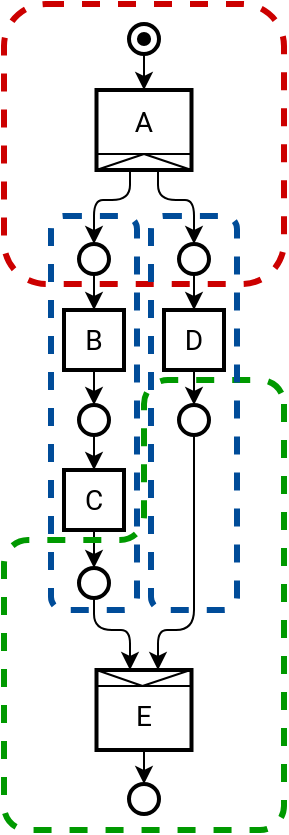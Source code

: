 <mxfile version="21.6.8" type="device">
  <diagram name="Page-1" id="4mFLurpTBYpLGZBFoFjS">
    <mxGraphModel dx="1050" dy="734" grid="1" gridSize="10" guides="1" tooltips="1" connect="1" arrows="1" fold="1" page="1" pageScale="1" pageWidth="1169" pageHeight="827" math="0" shadow="0">
      <root>
        <mxCell id="0" />
        <mxCell id="1" parent="0" />
        <mxCell id="EPWNQqzs6HS5Ejlk-h2a-3" style="edgeStyle=orthogonalEdgeStyle;rounded=0;orthogonalLoop=1;jettySize=auto;html=1;exitX=0.5;exitY=1;exitDx=0;exitDy=0;entryX=0.5;entryY=0;entryDx=0;entryDy=0;" parent="1" source="cye6MK2p7TntERCzml5D-4" target="EPWNQqzs6HS5Ejlk-h2a-2" edge="1">
          <mxGeometry relative="1" as="geometry" />
        </mxCell>
        <mxCell id="EPWNQqzs6HS5Ejlk-h2a-5" style="edgeStyle=orthogonalEdgeStyle;rounded=0;orthogonalLoop=1;jettySize=auto;html=1;exitX=0.5;exitY=1;exitDx=0;exitDy=0;entryX=0.5;entryY=0;entryDx=0;entryDy=0;" parent="1" source="cye6MK2p7TntERCzml5D-12" target="cye6MK2p7TntERCzml5D-4" edge="1">
          <mxGeometry relative="1" as="geometry" />
        </mxCell>
        <mxCell id="cye6MK2p7TntERCzml5D-12" value="" style="ellipse;whiteSpace=wrap;html=1;aspect=fixed;strokeWidth=2;container=0;fillColor=none;fontSize=14;" parent="1" vertex="1">
          <mxGeometry x="167.5" y="327" width="15" height="15" as="geometry" />
        </mxCell>
        <mxCell id="EPWNQqzs6HS5Ejlk-h2a-8" style="edgeStyle=orthogonalEdgeStyle;rounded=0;orthogonalLoop=1;jettySize=auto;html=1;exitX=0.5;exitY=1;exitDx=0;exitDy=0;entryX=0.5;entryY=0;entryDx=0;entryDy=0;" parent="1" source="cye6MK2p7TntERCzml5D-16" target="EPWNQqzs6HS5Ejlk-h2a-7" edge="1">
          <mxGeometry relative="1" as="geometry" />
        </mxCell>
        <mxCell id="EPWNQqzs6HS5Ejlk-h2a-6" style="edgeStyle=orthogonalEdgeStyle;rounded=0;orthogonalLoop=1;jettySize=auto;html=1;exitX=0.5;exitY=1;exitDx=0;exitDy=0;entryX=0.5;entryY=0;entryDx=0;entryDy=0;" parent="1" source="cye6MK2p7TntERCzml5D-18" target="cye6MK2p7TntERCzml5D-16" edge="1">
          <mxGeometry relative="1" as="geometry" />
        </mxCell>
        <mxCell id="cye6MK2p7TntERCzml5D-18" value="" style="ellipse;whiteSpace=wrap;html=1;aspect=fixed;strokeWidth=2;container=0;fillColor=none;fontSize=14;" parent="1" vertex="1">
          <mxGeometry x="217.5" y="327" width="15" height="15" as="geometry" />
        </mxCell>
        <mxCell id="E7yGzgBvUtQ9FLXrXzto-1" value="" style="group;fontSize=14;" parent="1" vertex="1" connectable="0">
          <mxGeometry x="192.5" y="221" width="20" height="20" as="geometry" />
        </mxCell>
        <mxCell id="cye6MK2p7TntERCzml5D-1" value="" style="ellipse;whiteSpace=wrap;html=1;aspect=fixed;strokeWidth=2;container=0;fillColor=none;fontSize=14;" parent="E7yGzgBvUtQ9FLXrXzto-1" vertex="1">
          <mxGeometry y="-4" width="15" height="15" as="geometry" />
        </mxCell>
        <mxCell id="cye6MK2p7TntERCzml5D-2" value="" style="ellipse;whiteSpace=wrap;html=1;aspect=fixed;fillColor=#000000;fontSize=14;" parent="E7yGzgBvUtQ9FLXrXzto-1" vertex="1">
          <mxGeometry x="4.47" y="0.46" width="6.07" height="6.07" as="geometry" />
        </mxCell>
        <mxCell id="EPWNQqzs6HS5Ejlk-h2a-10" style="edgeStyle=orthogonalEdgeStyle;rounded=0;orthogonalLoop=1;jettySize=auto;html=1;exitX=0.5;exitY=1;exitDx=0;exitDy=0;entryX=0.5;entryY=0;entryDx=0;entryDy=0;" parent="1" source="EPWNQqzs6HS5Ejlk-h2a-1" target="EPWNQqzs6HS5Ejlk-h2a-9" edge="1">
          <mxGeometry relative="1" as="geometry" />
        </mxCell>
        <mxCell id="EPWNQqzs6HS5Ejlk-h2a-1" value="C" style="rounded=0;whiteSpace=wrap;html=1;strokeWidth=2;fontFamily=Roboto;fillColor=none;fontSize=14;" parent="1" vertex="1">
          <mxGeometry x="160" y="440" width="30" height="30" as="geometry" />
        </mxCell>
        <mxCell id="EPWNQqzs6HS5Ejlk-h2a-4" style="edgeStyle=orthogonalEdgeStyle;rounded=0;orthogonalLoop=1;jettySize=auto;html=1;exitX=0.5;exitY=1;exitDx=0;exitDy=0;entryX=0.5;entryY=0;entryDx=0;entryDy=0;" parent="1" source="EPWNQqzs6HS5Ejlk-h2a-2" target="EPWNQqzs6HS5Ejlk-h2a-1" edge="1">
          <mxGeometry relative="1" as="geometry" />
        </mxCell>
        <mxCell id="EPWNQqzs6HS5Ejlk-h2a-2" value="" style="ellipse;whiteSpace=wrap;html=1;aspect=fixed;strokeWidth=2;container=0;fillColor=none;fontSize=14;" parent="1" vertex="1">
          <mxGeometry x="167.5" y="407.5" width="15" height="15" as="geometry" />
        </mxCell>
        <mxCell id="EPWNQqzs6HS5Ejlk-h2a-30" style="edgeStyle=orthogonalEdgeStyle;rounded=1;orthogonalLoop=1;jettySize=auto;html=1;exitX=0.5;exitY=1;exitDx=0;exitDy=0;" parent="1" edge="1">
          <mxGeometry relative="1" as="geometry">
            <mxPoint x="207" y="540" as="targetPoint" />
            <mxPoint x="225" y="422.5" as="sourcePoint" />
            <Array as="points">
              <mxPoint x="225" y="520" />
              <mxPoint x="207" y="520" />
            </Array>
          </mxGeometry>
        </mxCell>
        <mxCell id="EPWNQqzs6HS5Ejlk-h2a-7" value="" style="ellipse;whiteSpace=wrap;html=1;aspect=fixed;strokeWidth=2;container=0;fillColor=none;fontSize=14;" parent="1" vertex="1">
          <mxGeometry x="217.5" y="407.5" width="15" height="15" as="geometry" />
        </mxCell>
        <mxCell id="EPWNQqzs6HS5Ejlk-h2a-29" style="edgeStyle=orthogonalEdgeStyle;rounded=1;orthogonalLoop=1;jettySize=auto;html=1;exitX=0.5;exitY=1;exitDx=0;exitDy=0;" parent="1" source="EPWNQqzs6HS5Ejlk-h2a-9" edge="1">
          <mxGeometry relative="1" as="geometry">
            <mxPoint x="193" y="540" as="targetPoint" />
            <Array as="points">
              <mxPoint x="175" y="520" />
              <mxPoint x="193" y="520" />
            </Array>
          </mxGeometry>
        </mxCell>
        <mxCell id="EPWNQqzs6HS5Ejlk-h2a-9" value="" style="ellipse;whiteSpace=wrap;html=1;aspect=fixed;strokeWidth=2;container=0;fillColor=none;fontSize=14;" parent="1" vertex="1">
          <mxGeometry x="167.5" y="489" width="15" height="15" as="geometry" />
        </mxCell>
        <mxCell id="EPWNQqzs6HS5Ejlk-h2a-19" style="orthogonalLoop=1;jettySize=auto;html=1;entryX=0.5;entryY=0;entryDx=0;entryDy=0;startSize=6;jumpSize=6;rounded=1;edgeStyle=orthogonalEdgeStyle;" parent="1" target="cye6MK2p7TntERCzml5D-12" edge="1">
          <mxGeometry relative="1" as="geometry">
            <mxPoint x="188.148" y="310" as="targetPoint" />
            <mxPoint x="193" y="290" as="sourcePoint" />
            <Array as="points">
              <mxPoint x="193" y="290" />
              <mxPoint x="193" y="305" />
              <mxPoint x="175" y="305" />
            </Array>
          </mxGeometry>
        </mxCell>
        <mxCell id="EPWNQqzs6HS5Ejlk-h2a-21" style="edgeStyle=orthogonalEdgeStyle;rounded=1;orthogonalLoop=1;jettySize=auto;html=1;entryX=0.5;entryY=0;entryDx=0;entryDy=0;" parent="1" target="cye6MK2p7TntERCzml5D-18" edge="1">
          <mxGeometry relative="1" as="geometry">
            <mxPoint x="207" y="290" as="sourcePoint" />
            <Array as="points">
              <mxPoint x="207" y="305" />
              <mxPoint x="225" y="305" />
            </Array>
          </mxGeometry>
        </mxCell>
        <mxCell id="EPWNQqzs6HS5Ejlk-h2a-11" value="A" style="rounded=0;whiteSpace=wrap;html=1;strokeWidth=2;fontFamily=Roboto;fillColor=none;fontSize=14;spacing=3;verticalAlign=top;" parent="1" vertex="1">
          <mxGeometry x="176.25" y="250" width="47.5" height="40" as="geometry" />
        </mxCell>
        <mxCell id="cye6MK2p7TntERCzml5D-16" value="D" style="rounded=0;whiteSpace=wrap;html=1;strokeWidth=2;fontFamily=Roboto;fillColor=none;fontSize=14;" parent="1" vertex="1">
          <mxGeometry x="210" y="360" width="30" height="30" as="geometry" />
        </mxCell>
        <mxCell id="cye6MK2p7TntERCzml5D-4" value="B" style="rounded=0;whiteSpace=wrap;html=1;strokeWidth=2;fontFamily=Roboto;fillColor=none;fontSize=14;" parent="1" vertex="1">
          <mxGeometry x="160" y="360" width="30" height="30" as="geometry" />
        </mxCell>
        <mxCell id="EPWNQqzs6HS5Ejlk-h2a-14" value="" style="endArrow=none;html=1;rounded=0;" parent="1" edge="1">
          <mxGeometry width="50" height="50" relative="1" as="geometry">
            <mxPoint x="176.25" y="282" as="sourcePoint" />
            <mxPoint x="223" y="282" as="targetPoint" />
          </mxGeometry>
        </mxCell>
        <mxCell id="EPWNQqzs6HS5Ejlk-h2a-15" value="" style="endArrow=none;html=1;rounded=0;exitX=0;exitY=1;exitDx=0;exitDy=0;" parent="1" source="EPWNQqzs6HS5Ejlk-h2a-11" edge="1">
          <mxGeometry width="50" height="50" relative="1" as="geometry">
            <mxPoint x="176.252" y="300" as="sourcePoint" />
            <mxPoint x="200" y="282" as="targetPoint" />
          </mxGeometry>
        </mxCell>
        <mxCell id="EPWNQqzs6HS5Ejlk-h2a-16" value="" style="endArrow=none;html=1;rounded=0;entryX=1;entryY=1;entryDx=0;entryDy=0;" parent="1" edge="1">
          <mxGeometry width="50" height="50" relative="1" as="geometry">
            <mxPoint x="200" y="282" as="sourcePoint" />
            <mxPoint x="223.75" y="290" as="targetPoint" />
          </mxGeometry>
        </mxCell>
        <mxCell id="EPWNQqzs6HS5Ejlk-h2a-17" style="edgeStyle=orthogonalEdgeStyle;rounded=0;orthogonalLoop=1;jettySize=auto;html=1;exitX=0.5;exitY=1;exitDx=0;exitDy=0;entryX=0.5;entryY=0;entryDx=0;entryDy=0;" parent="1" source="cye6MK2p7TntERCzml5D-1" target="EPWNQqzs6HS5Ejlk-h2a-11" edge="1">
          <mxGeometry relative="1" as="geometry" />
        </mxCell>
        <mxCell id="EPWNQqzs6HS5Ejlk-h2a-32" style="edgeStyle=orthogonalEdgeStyle;rounded=0;orthogonalLoop=1;jettySize=auto;html=1;exitX=0.5;exitY=1;exitDx=0;exitDy=0;entryX=0.5;entryY=0;entryDx=0;entryDy=0;" parent="1" source="EPWNQqzs6HS5Ejlk-h2a-23" target="EPWNQqzs6HS5Ejlk-h2a-31" edge="1">
          <mxGeometry relative="1" as="geometry" />
        </mxCell>
        <mxCell id="EPWNQqzs6HS5Ejlk-h2a-23" value="E" style="rounded=0;whiteSpace=wrap;html=1;strokeWidth=2;fontFamily=Roboto;fillColor=none;fontSize=14;spacing=8;verticalAlign=bottom;" parent="1" vertex="1">
          <mxGeometry x="176.25" y="540" width="47.5" height="40" as="geometry" />
        </mxCell>
        <mxCell id="EPWNQqzs6HS5Ejlk-h2a-28" value="" style="group;rotation=-180;" parent="1" vertex="1" connectable="0">
          <mxGeometry x="176.25" y="540" width="47.5" height="8" as="geometry" />
        </mxCell>
        <mxCell id="EPWNQqzs6HS5Ejlk-h2a-24" value="" style="endArrow=none;html=1;rounded=0;" parent="EPWNQqzs6HS5Ejlk-h2a-28" edge="1">
          <mxGeometry width="50" height="50" relative="1" as="geometry">
            <mxPoint x="47" y="8" as="sourcePoint" />
            <mxPoint y="8" as="targetPoint" />
          </mxGeometry>
        </mxCell>
        <mxCell id="EPWNQqzs6HS5Ejlk-h2a-25" value="" style="endArrow=none;html=1;rounded=0;exitX=0;exitY=1;exitDx=0;exitDy=0;" parent="EPWNQqzs6HS5Ejlk-h2a-28" edge="1">
          <mxGeometry width="50" height="50" relative="1" as="geometry">
            <mxPoint x="47" as="sourcePoint" />
            <mxPoint x="23" y="8" as="targetPoint" />
          </mxGeometry>
        </mxCell>
        <mxCell id="EPWNQqzs6HS5Ejlk-h2a-26" value="" style="endArrow=none;html=1;rounded=0;entryX=1;entryY=1;entryDx=0;entryDy=0;" parent="EPWNQqzs6HS5Ejlk-h2a-28" edge="1">
          <mxGeometry width="50" height="50" relative="1" as="geometry">
            <mxPoint x="23" y="8" as="sourcePoint" />
            <mxPoint as="targetPoint" />
          </mxGeometry>
        </mxCell>
        <mxCell id="EPWNQqzs6HS5Ejlk-h2a-31" value="" style="ellipse;whiteSpace=wrap;html=1;aspect=fixed;strokeWidth=2;container=0;fillColor=none;fontSize=14;" parent="1" vertex="1">
          <mxGeometry x="192.5" y="597" width="15" height="15" as="geometry" />
        </mxCell>
        <object label="" animation-id="red" id="red">
          <mxCell style="rounded=1;whiteSpace=wrap;html=1;fillColor=none;strokeColor=#CC0000;strokeWidth=3;dashed=1;perimeterSpacing=0;" parent="1" vertex="1">
            <mxGeometry x="130" y="207" width="140" height="140" as="geometry" />
          </mxCell>
        </object>
        <object label="" animation-id="green" id="EPWNQqzs6HS5Ejlk-h2a-41">
          <mxCell style="shape=stencil(zVXRboMwDPyaPEYKybpljxPb/sNrU4jGCHKywv5+gYDUpFCB1AcQQrIvPt3FyCYityU0inBWEvFOuH8O/uvjNsTZEwsx2EYdXUheADV8VSog1qH5Vq0+uZFD16VC7XpUfBD25s/0r8jPBlWB5rc+RcAEN9Az3AAT/GMuvdAuEfY3xjyEhH/e4ah0fYeDZ2INCeDxioPLmGO6QBwP0EkZJkorwEJRT0bPFRQBG/XYVqnmKp2FdEeh05aiceC0qaOSTb75vOQNthcubsemY8Wvq36XpNMRg2S7t3yQs4o3eH6Jb+1ZPt4ze6znRPG6sRB5lnGf99/mdARtb/PSMN2FaZH7/MJu8Ptr2D4zxUPZzcYZsmHnDYl/);whiteSpace=wrap;html=1;dashed=1;strokeWidth=3;perimeterSpacing=0;strokeColor=#009900;flipH=0;" parent="1" vertex="1">
            <mxGeometry x="130" y="395" width="140" height="225" as="geometry" />
          </mxCell>
        </object>
        <object label="" animation-id="blue1" id="EPWNQqzs6HS5Ejlk-h2a-42">
          <mxCell style="rounded=1;whiteSpace=wrap;html=1;fillColor=none;strokeColor=#004C99;strokeWidth=3;dashed=1;" parent="1" vertex="1">
            <mxGeometry x="153.5" y="313" width="43" height="197" as="geometry" />
          </mxCell>
        </object>
        <object label="" animation-id="blue2" id="EPWNQqzs6HS5Ejlk-h2a-43">
          <mxCell style="rounded=1;whiteSpace=wrap;html=1;fillColor=none;strokeColor=#004C99;strokeWidth=3;dashed=1;" parent="1" vertex="1">
            <mxGeometry x="203.5" y="313" width="43" height="197" as="geometry" />
          </mxCell>
        </object>
      </root>
    </mxGraphModel>
  </diagram>
</mxfile>
